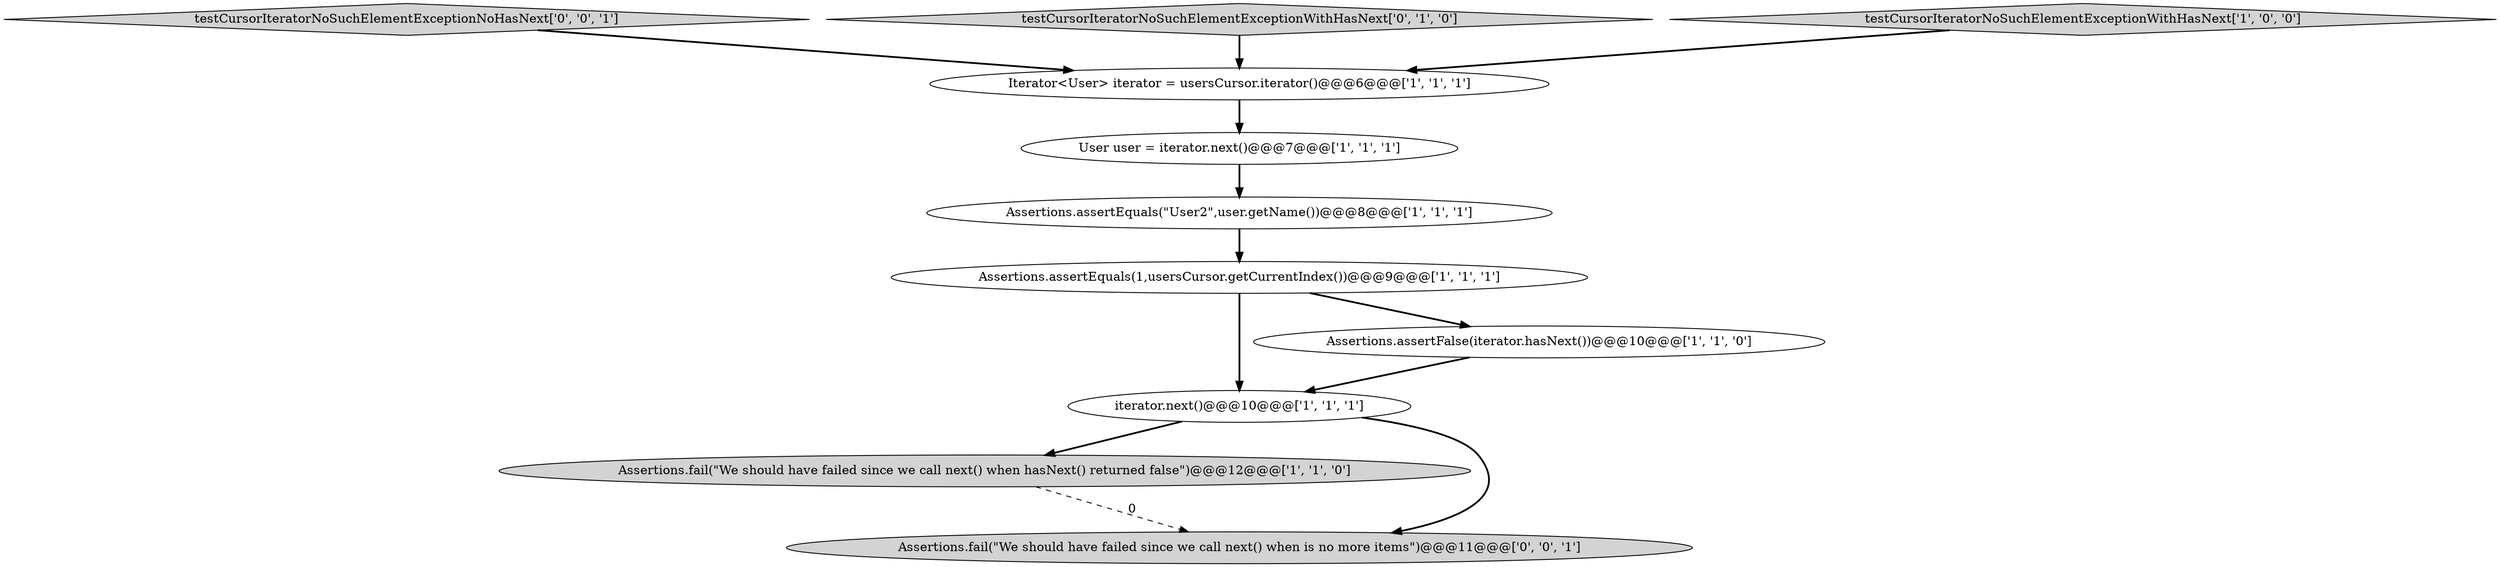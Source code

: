 digraph {
2 [style = filled, label = "iterator.next()@@@10@@@['1', '1', '1']", fillcolor = white, shape = ellipse image = "AAA0AAABBB1BBB"];
7 [style = filled, label = "Assertions.fail(\"We should have failed since we call next() when hasNext() returned false\")@@@12@@@['1', '1', '0']", fillcolor = lightgray, shape = ellipse image = "AAA0AAABBB1BBB"];
9 [style = filled, label = "testCursorIteratorNoSuchElementExceptionNoHasNext['0', '0', '1']", fillcolor = lightgray, shape = diamond image = "AAA0AAABBB3BBB"];
5 [style = filled, label = "Iterator<User> iterator = usersCursor.iterator()@@@6@@@['1', '1', '1']", fillcolor = white, shape = ellipse image = "AAA0AAABBB1BBB"];
10 [style = filled, label = "Assertions.fail(\"We should have failed since we call next() when is no more items\")@@@11@@@['0', '0', '1']", fillcolor = lightgray, shape = ellipse image = "AAA0AAABBB3BBB"];
8 [style = filled, label = "testCursorIteratorNoSuchElementExceptionWithHasNext['0', '1', '0']", fillcolor = lightgray, shape = diamond image = "AAA0AAABBB2BBB"];
6 [style = filled, label = "testCursorIteratorNoSuchElementExceptionWithHasNext['1', '0', '0']", fillcolor = lightgray, shape = diamond image = "AAA0AAABBB1BBB"];
3 [style = filled, label = "User user = iterator.next()@@@7@@@['1', '1', '1']", fillcolor = white, shape = ellipse image = "AAA0AAABBB1BBB"];
1 [style = filled, label = "Assertions.assertFalse(iterator.hasNext())@@@10@@@['1', '1', '0']", fillcolor = white, shape = ellipse image = "AAA0AAABBB1BBB"];
0 [style = filled, label = "Assertions.assertEquals(1,usersCursor.getCurrentIndex())@@@9@@@['1', '1', '1']", fillcolor = white, shape = ellipse image = "AAA0AAABBB1BBB"];
4 [style = filled, label = "Assertions.assertEquals(\"User2\",user.getName())@@@8@@@['1', '1', '1']", fillcolor = white, shape = ellipse image = "AAA0AAABBB1BBB"];
9->5 [style = bold, label=""];
5->3 [style = bold, label=""];
7->10 [style = dashed, label="0"];
6->5 [style = bold, label=""];
1->2 [style = bold, label=""];
2->7 [style = bold, label=""];
8->5 [style = bold, label=""];
2->10 [style = bold, label=""];
3->4 [style = bold, label=""];
0->1 [style = bold, label=""];
4->0 [style = bold, label=""];
0->2 [style = bold, label=""];
}
